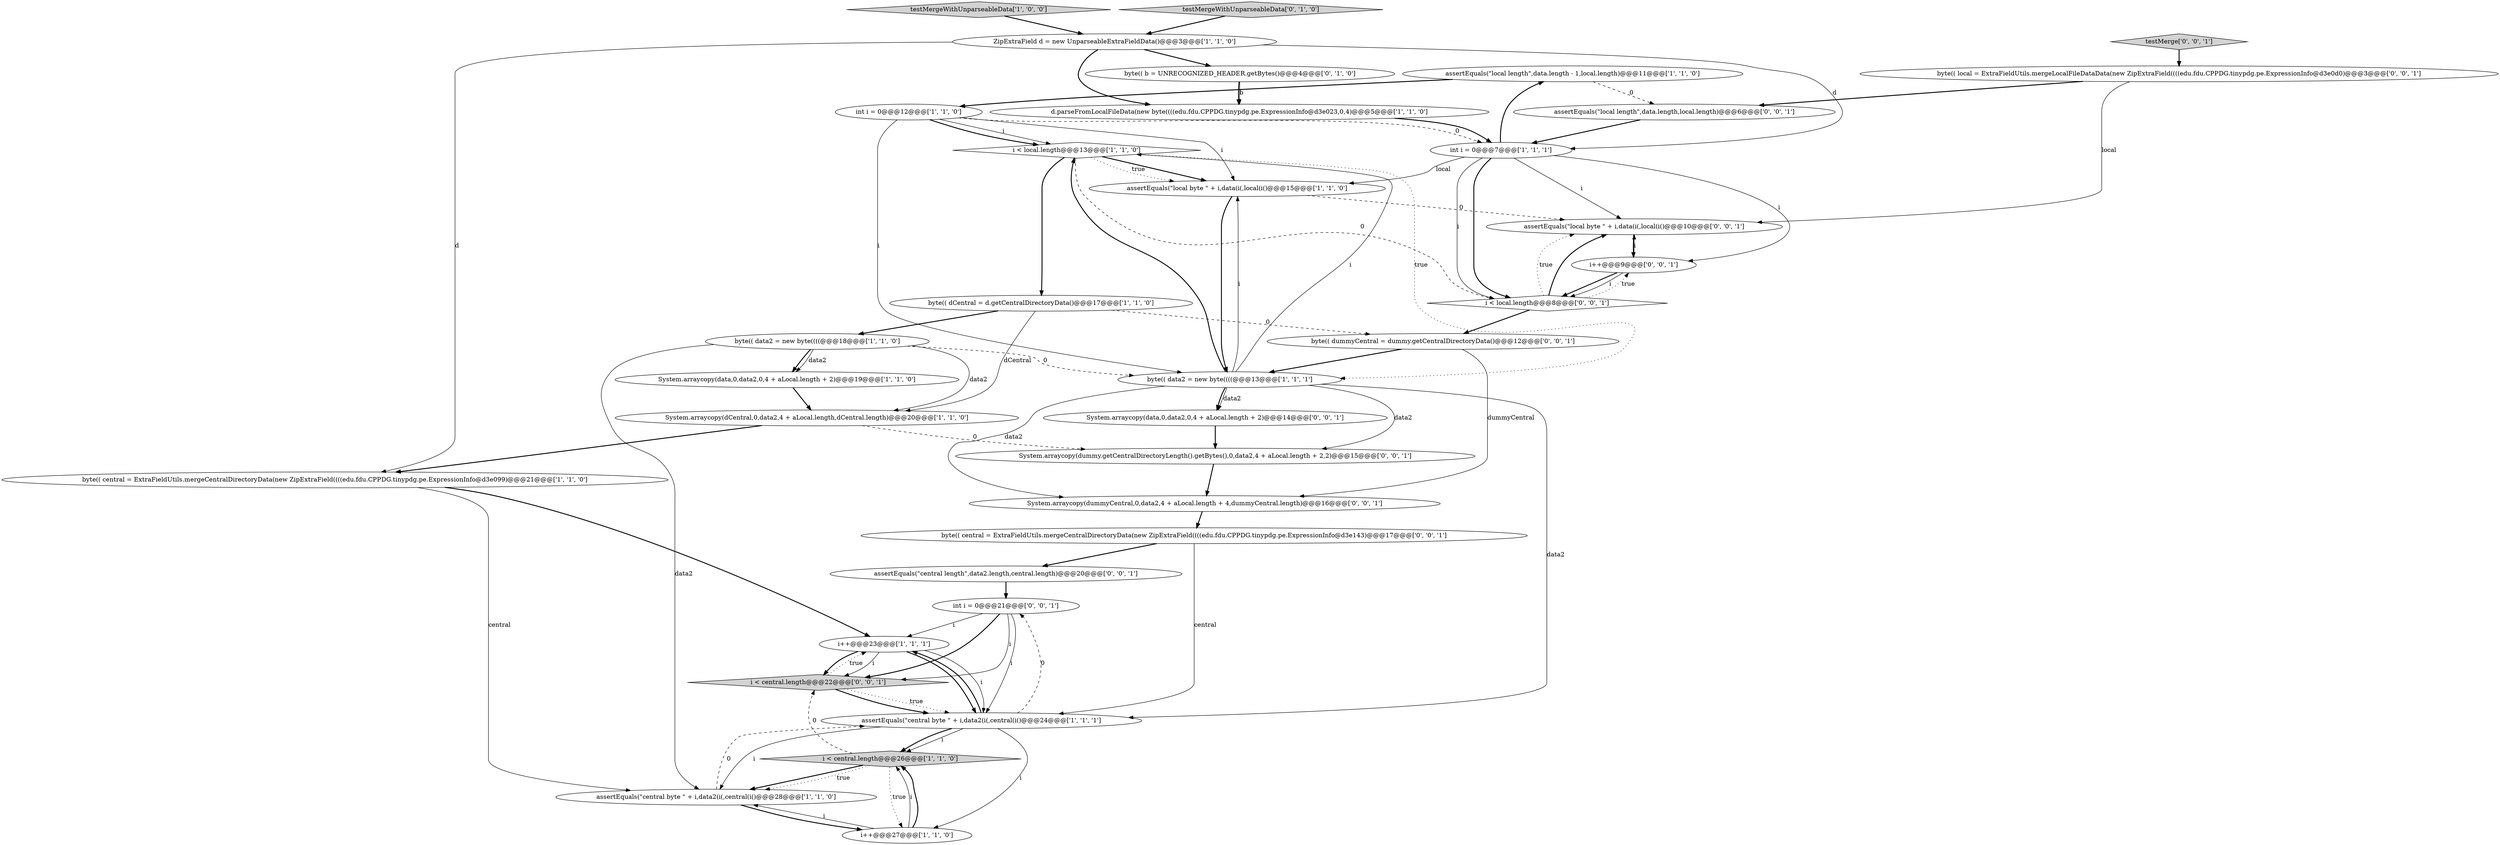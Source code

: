digraph {
15 [style = filled, label = "assertEquals(\"local length\",data.length - 1,local.length)@@@11@@@['1', '1', '0']", fillcolor = white, shape = ellipse image = "AAA0AAABBB1BBB"];
22 [style = filled, label = "i++@@@9@@@['0', '0', '1']", fillcolor = white, shape = ellipse image = "AAA0AAABBB3BBB"];
8 [style = filled, label = "System.arraycopy(dCentral,0,data2,4 + aLocal.length,dCentral.length)@@@20@@@['1', '1', '0']", fillcolor = white, shape = ellipse image = "AAA0AAABBB1BBB"];
29 [style = filled, label = "assertEquals(\"central length\",data2.length,central.length)@@@20@@@['0', '0', '1']", fillcolor = white, shape = ellipse image = "AAA0AAABBB3BBB"];
33 [style = filled, label = "System.arraycopy(data,0,data2,0,4 + aLocal.length + 2)@@@14@@@['0', '0', '1']", fillcolor = white, shape = ellipse image = "AAA0AAABBB3BBB"];
11 [style = filled, label = "i < local.length@@@13@@@['1', '1', '0']", fillcolor = white, shape = diamond image = "AAA0AAABBB1BBB"];
14 [style = filled, label = "d.parseFromLocalFileData(new byte((((edu.fdu.CPPDG.tinypdg.pe.ExpressionInfo@d3e023,0,4)@@@5@@@['1', '1', '0']", fillcolor = white, shape = ellipse image = "AAA0AAABBB1BBB"];
13 [style = filled, label = "assertEquals(\"local byte \" + i,data(i(,local(i()@@@15@@@['1', '1', '0']", fillcolor = white, shape = ellipse image = "AAA0AAABBB1BBB"];
26 [style = filled, label = "testMerge['0', '0', '1']", fillcolor = lightgray, shape = diamond image = "AAA0AAABBB3BBB"];
16 [style = filled, label = "int i = 0@@@12@@@['1', '1', '0']", fillcolor = white, shape = ellipse image = "AAA0AAABBB1BBB"];
24 [style = filled, label = "System.arraycopy(dummyCentral,0,data2,4 + aLocal.length + 4,dummyCentral.length)@@@16@@@['0', '0', '1']", fillcolor = white, shape = ellipse image = "AAA0AAABBB3BBB"];
3 [style = filled, label = "byte(( data2 = new byte((((@@@13@@@['1', '1', '1']", fillcolor = white, shape = ellipse image = "AAA0AAABBB1BBB"];
20 [style = filled, label = "byte(( b = UNRECOGNIZED_HEADER.getBytes()@@@4@@@['0', '1', '0']", fillcolor = white, shape = ellipse image = "AAA1AAABBB2BBB"];
4 [style = filled, label = "byte(( central = ExtraFieldUtils.mergeCentralDirectoryData(new ZipExtraField((((edu.fdu.CPPDG.tinypdg.pe.ExpressionInfo@d3e099)@@@21@@@['1', '1', '0']", fillcolor = white, shape = ellipse image = "AAA0AAABBB1BBB"];
21 [style = filled, label = "byte(( dummyCentral = dummy.getCentralDirectoryData()@@@12@@@['0', '0', '1']", fillcolor = white, shape = ellipse image = "AAA0AAABBB3BBB"];
30 [style = filled, label = "int i = 0@@@21@@@['0', '0', '1']", fillcolor = white, shape = ellipse image = "AAA0AAABBB3BBB"];
5 [style = filled, label = "int i = 0@@@7@@@['1', '1', '1']", fillcolor = white, shape = ellipse image = "AAA0AAABBB1BBB"];
12 [style = filled, label = "System.arraycopy(data,0,data2,0,4 + aLocal.length + 2)@@@19@@@['1', '1', '0']", fillcolor = white, shape = ellipse image = "AAA0AAABBB1BBB"];
7 [style = filled, label = "byte(( data2 = new byte((((@@@18@@@['1', '1', '0']", fillcolor = white, shape = ellipse image = "AAA0AAABBB1BBB"];
9 [style = filled, label = "testMergeWithUnparseableData['1', '0', '0']", fillcolor = lightgray, shape = diamond image = "AAA0AAABBB1BBB"];
1 [style = filled, label = "i++@@@23@@@['1', '1', '1']", fillcolor = white, shape = ellipse image = "AAA0AAABBB1BBB"];
32 [style = filled, label = "System.arraycopy(dummy.getCentralDirectoryLength().getBytes(),0,data2,4 + aLocal.length + 2,2)@@@15@@@['0', '0', '1']", fillcolor = white, shape = ellipse image = "AAA0AAABBB3BBB"];
34 [style = filled, label = "assertEquals(\"local byte \" + i,data(i(,local(i()@@@10@@@['0', '0', '1']", fillcolor = white, shape = ellipse image = "AAA0AAABBB3BBB"];
17 [style = filled, label = "assertEquals(\"central byte \" + i,data2(i(,central(i()@@@28@@@['1', '1', '0']", fillcolor = white, shape = ellipse image = "AAA0AAABBB1BBB"];
27 [style = filled, label = "assertEquals(\"local length\",data.length,local.length)@@@6@@@['0', '0', '1']", fillcolor = white, shape = ellipse image = "AAA0AAABBB3BBB"];
19 [style = filled, label = "testMergeWithUnparseableData['0', '1', '0']", fillcolor = lightgray, shape = diamond image = "AAA0AAABBB2BBB"];
28 [style = filled, label = "i < local.length@@@8@@@['0', '0', '1']", fillcolor = white, shape = diamond image = "AAA0AAABBB3BBB"];
10 [style = filled, label = "i++@@@27@@@['1', '1', '0']", fillcolor = white, shape = ellipse image = "AAA0AAABBB1BBB"];
0 [style = filled, label = "ZipExtraField d = new UnparseableExtraFieldData()@@@3@@@['1', '1', '0']", fillcolor = white, shape = ellipse image = "AAA0AAABBB1BBB"];
23 [style = filled, label = "byte(( central = ExtraFieldUtils.mergeCentralDirectoryData(new ZipExtraField((((edu.fdu.CPPDG.tinypdg.pe.ExpressionInfo@d3e143)@@@17@@@['0', '0', '1']", fillcolor = white, shape = ellipse image = "AAA0AAABBB3BBB"];
25 [style = filled, label = "byte(( local = ExtraFieldUtils.mergeLocalFileDataData(new ZipExtraField((((edu.fdu.CPPDG.tinypdg.pe.ExpressionInfo@d3e0d0)@@@3@@@['0', '0', '1']", fillcolor = white, shape = ellipse image = "AAA0AAABBB3BBB"];
6 [style = filled, label = "byte(( dCentral = d.getCentralDirectoryData()@@@17@@@['1', '1', '0']", fillcolor = white, shape = ellipse image = "AAA0AAABBB1BBB"];
31 [style = filled, label = "i < central.length@@@22@@@['0', '0', '1']", fillcolor = lightgray, shape = diamond image = "AAA0AAABBB3BBB"];
18 [style = filled, label = "assertEquals(\"central byte \" + i,data2(i(,central(i()@@@24@@@['1', '1', '1']", fillcolor = white, shape = ellipse image = "AAA0AAABBB1BBB"];
2 [style = filled, label = "i < central.length@@@26@@@['1', '1', '0']", fillcolor = lightgray, shape = diamond image = "AAA0AAABBB1BBB"];
28->21 [style = bold, label=""];
16->11 [style = solid, label="i"];
3->11 [style = solid, label="i"];
21->3 [style = bold, label=""];
5->13 [style = solid, label="local"];
1->18 [style = bold, label=""];
31->18 [style = bold, label=""];
19->0 [style = bold, label=""];
33->32 [style = bold, label=""];
28->34 [style = dotted, label="true"];
1->31 [style = solid, label="i"];
2->17 [style = bold, label=""];
4->17 [style = solid, label="central"];
26->25 [style = bold, label=""];
0->20 [style = bold, label=""];
28->34 [style = bold, label=""];
18->30 [style = dashed, label="0"];
22->28 [style = bold, label=""];
16->13 [style = solid, label="i"];
15->16 [style = bold, label=""];
6->21 [style = dashed, label="0"];
30->31 [style = solid, label="i"];
17->18 [style = dashed, label="0"];
13->34 [style = dashed, label="0"];
25->34 [style = solid, label="local"];
5->28 [style = bold, label=""];
23->29 [style = bold, label=""];
14->5 [style = bold, label=""];
30->1 [style = solid, label="i"];
1->18 [style = solid, label="i"];
18->2 [style = solid, label="i"];
18->10 [style = solid, label="i"];
5->22 [style = solid, label="i"];
22->28 [style = solid, label="i"];
11->6 [style = bold, label=""];
4->1 [style = bold, label=""];
30->31 [style = bold, label=""];
2->31 [style = dashed, label="0"];
7->3 [style = dashed, label="0"];
7->12 [style = bold, label=""];
11->13 [style = bold, label=""];
10->2 [style = solid, label="i"];
22->34 [style = solid, label="i"];
34->22 [style = bold, label=""];
0->14 [style = bold, label=""];
25->27 [style = bold, label=""];
23->18 [style = solid, label="central"];
5->34 [style = solid, label="i"];
7->8 [style = solid, label="data2"];
11->28 [style = dashed, label="0"];
3->33 [style = bold, label=""];
11->3 [style = dotted, label="true"];
1->31 [style = bold, label=""];
6->8 [style = solid, label="dCentral"];
7->17 [style = solid, label="data2"];
9->0 [style = bold, label=""];
5->28 [style = solid, label="i"];
0->4 [style = solid, label="d"];
3->33 [style = solid, label="data2"];
0->5 [style = solid, label="d"];
3->24 [style = solid, label="data2"];
8->32 [style = dashed, label="0"];
13->3 [style = bold, label=""];
18->1 [style = bold, label=""];
31->18 [style = dotted, label="true"];
16->5 [style = dashed, label="0"];
11->13 [style = dotted, label="true"];
16->11 [style = bold, label=""];
12->8 [style = bold, label=""];
20->14 [style = solid, label="b"];
15->27 [style = dashed, label="0"];
29->30 [style = bold, label=""];
2->17 [style = dotted, label="true"];
3->11 [style = bold, label=""];
10->2 [style = bold, label=""];
18->2 [style = bold, label=""];
8->4 [style = bold, label=""];
24->23 [style = bold, label=""];
3->18 [style = solid, label="data2"];
16->3 [style = solid, label="i"];
2->10 [style = dotted, label="true"];
31->1 [style = dotted, label="true"];
3->32 [style = solid, label="data2"];
30->18 [style = solid, label="i"];
27->5 [style = bold, label=""];
3->13 [style = solid, label="i"];
18->17 [style = solid, label="i"];
21->24 [style = solid, label="dummyCentral"];
10->17 [style = solid, label="i"];
6->7 [style = bold, label=""];
20->14 [style = bold, label=""];
7->12 [style = solid, label="data2"];
28->22 [style = dotted, label="true"];
17->10 [style = bold, label=""];
5->15 [style = bold, label=""];
32->24 [style = bold, label=""];
}
